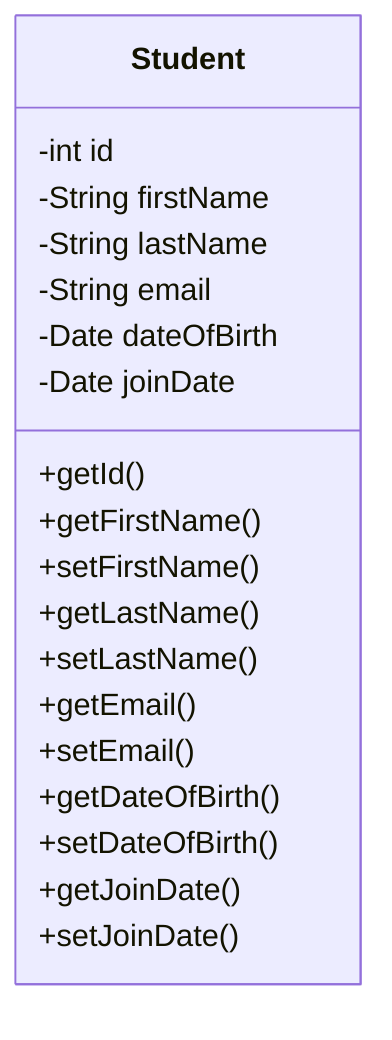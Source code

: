 classDiagram
    class Student {
      -int id
      -String firstName
      -String lastName
      -String email
      -Date dateOfBirth
      -Date joinDate

      +getId()
      +getFirstName()
      +setFirstName()
      +getLastName()
      +setLastName()
      +getEmail()
      +setEmail()
      +getDateOfBirth()
      +setDateOfBirth()
      +getJoinDate()
      +setJoinDate()
    }